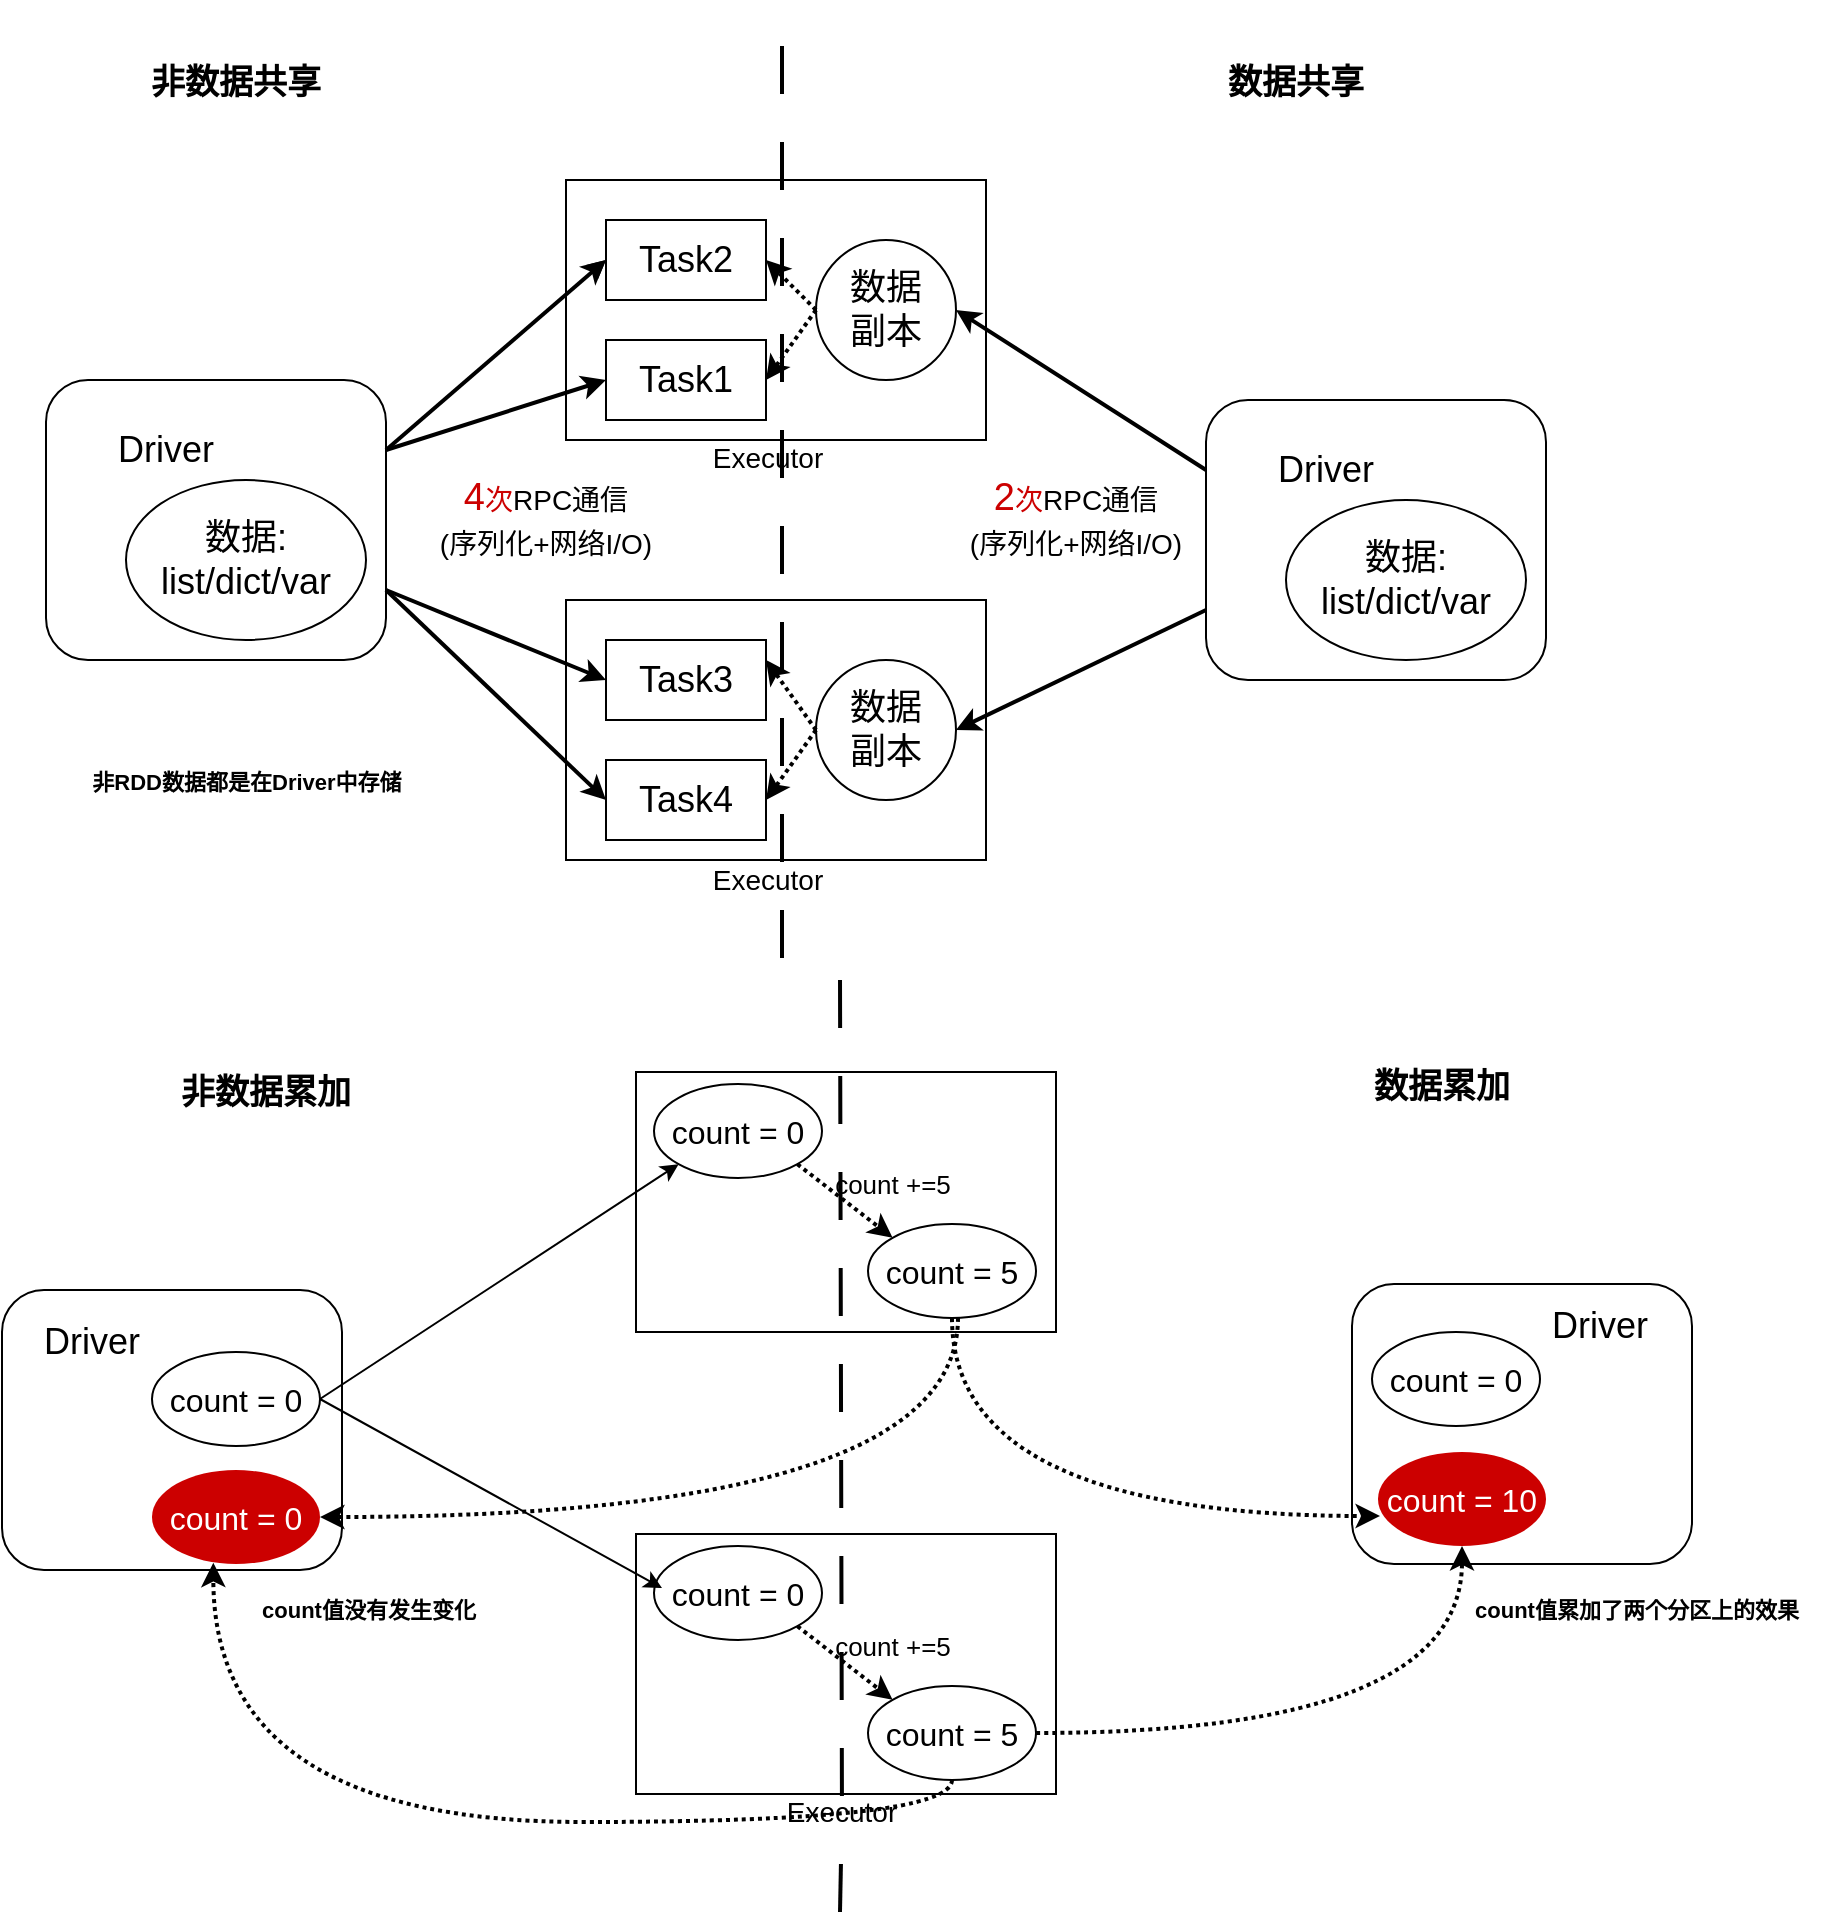 <mxfile version="20.8.20" type="github">
  <diagram name="第 1 页" id="GokOCfFwTutKOHH1MTaB">
    <mxGraphModel dx="1221" dy="649" grid="0" gridSize="10" guides="1" tooltips="1" connect="1" arrows="1" fold="1" page="0" pageScale="1" pageWidth="827" pageHeight="1169" math="0" shadow="0">
      <root>
        <mxCell id="0" />
        <mxCell id="1" parent="0" />
        <mxCell id="_IOqJUJfLBVkN4J41VBG-2" value="" style="rounded=1;whiteSpace=wrap;html=1;" parent="1" vertex="1">
          <mxGeometry x="180" y="230" width="170" height="140" as="geometry" />
        </mxCell>
        <mxCell id="_IOqJUJfLBVkN4J41VBG-3" value="" style="rounded=0;whiteSpace=wrap;html=1;" parent="1" vertex="1">
          <mxGeometry x="440" y="130" width="210" height="130" as="geometry" />
        </mxCell>
        <mxCell id="_IOqJUJfLBVkN4J41VBG-4" value="" style="rounded=0;whiteSpace=wrap;html=1;" parent="1" vertex="1">
          <mxGeometry x="440" y="340" width="210" height="130" as="geometry" />
        </mxCell>
        <mxCell id="_IOqJUJfLBVkN4J41VBG-5" value="&lt;font style=&quot;font-size: 18px;&quot;&gt;Driver&lt;/font&gt;" style="text;html=1;strokeColor=none;fillColor=none;align=center;verticalAlign=middle;whiteSpace=wrap;rounded=0;" parent="1" vertex="1">
          <mxGeometry x="210" y="250" width="60" height="30" as="geometry" />
        </mxCell>
        <mxCell id="_IOqJUJfLBVkN4J41VBG-6" value="Task2" style="rounded=0;whiteSpace=wrap;html=1;fontSize=18;" parent="1" vertex="1">
          <mxGeometry x="460" y="150" width="80" height="40" as="geometry" />
        </mxCell>
        <mxCell id="_IOqJUJfLBVkN4J41VBG-7" value="Task3" style="rounded=0;whiteSpace=wrap;html=1;fontSize=18;" parent="1" vertex="1">
          <mxGeometry x="460" y="360" width="80" height="40" as="geometry" />
        </mxCell>
        <mxCell id="_IOqJUJfLBVkN4J41VBG-8" value="数据&lt;br&gt;副本" style="ellipse;whiteSpace=wrap;html=1;aspect=fixed;fontSize=18;" parent="1" vertex="1">
          <mxGeometry x="565" y="160" width="70" height="70" as="geometry" />
        </mxCell>
        <mxCell id="_IOqJUJfLBVkN4J41VBG-9" value="Task1" style="rounded=0;whiteSpace=wrap;html=1;fontSize=18;" parent="1" vertex="1">
          <mxGeometry x="460" y="210" width="80" height="40" as="geometry" />
        </mxCell>
        <mxCell id="_IOqJUJfLBVkN4J41VBG-10" value="Task4" style="rounded=0;whiteSpace=wrap;html=1;fontSize=18;" parent="1" vertex="1">
          <mxGeometry x="460" y="420" width="80" height="40" as="geometry" />
        </mxCell>
        <mxCell id="_IOqJUJfLBVkN4J41VBG-11" value="数据:&lt;br&gt;list/dict/var" style="ellipse;whiteSpace=wrap;html=1;fontSize=18;" parent="1" vertex="1">
          <mxGeometry x="220" y="280" width="120" height="80" as="geometry" />
        </mxCell>
        <mxCell id="_IOqJUJfLBVkN4J41VBG-12" value="" style="rounded=1;whiteSpace=wrap;html=1;" parent="1" vertex="1">
          <mxGeometry x="760" y="240" width="170" height="140" as="geometry" />
        </mxCell>
        <mxCell id="_IOqJUJfLBVkN4J41VBG-13" value="&lt;font style=&quot;font-size: 18px;&quot;&gt;Driver&lt;/font&gt;" style="text;html=1;strokeColor=none;fillColor=none;align=center;verticalAlign=middle;whiteSpace=wrap;rounded=0;" parent="1" vertex="1">
          <mxGeometry x="790" y="260" width="60" height="30" as="geometry" />
        </mxCell>
        <mxCell id="_IOqJUJfLBVkN4J41VBG-14" value="数据:&lt;br&gt;list/dict/var" style="ellipse;whiteSpace=wrap;html=1;fontSize=18;" parent="1" vertex="1">
          <mxGeometry x="800" y="290" width="120" height="80" as="geometry" />
        </mxCell>
        <mxCell id="_IOqJUJfLBVkN4J41VBG-15" value="" style="endArrow=classic;html=1;rounded=0;fontSize=18;exitX=1;exitY=0.25;exitDx=0;exitDy=0;" parent="1" source="_IOqJUJfLBVkN4J41VBG-2" edge="1">
          <mxGeometry width="50" height="50" relative="1" as="geometry">
            <mxPoint x="410" y="220" as="sourcePoint" />
            <mxPoint x="460" y="170" as="targetPoint" />
          </mxGeometry>
        </mxCell>
        <mxCell id="_IOqJUJfLBVkN4J41VBG-17" value="" style="endArrow=classic;html=1;rounded=0;fontSize=18;exitX=1;exitY=0.25;exitDx=0;exitDy=0;entryX=0;entryY=0.5;entryDx=0;entryDy=0;strokeWidth=2;" parent="1" source="_IOqJUJfLBVkN4J41VBG-2" target="_IOqJUJfLBVkN4J41VBG-9" edge="1">
          <mxGeometry width="50" height="50" relative="1" as="geometry">
            <mxPoint x="350" y="290" as="sourcePoint" />
            <mxPoint x="400" y="240" as="targetPoint" />
          </mxGeometry>
        </mxCell>
        <mxCell id="_IOqJUJfLBVkN4J41VBG-18" value="" style="endArrow=classic;html=1;rounded=0;fontSize=18;exitX=1;exitY=0.25;exitDx=0;exitDy=0;strokeWidth=2;" parent="1" edge="1">
          <mxGeometry width="50" height="50" relative="1" as="geometry">
            <mxPoint x="350" y="265" as="sourcePoint" />
            <mxPoint x="460" y="170" as="targetPoint" />
          </mxGeometry>
        </mxCell>
        <mxCell id="_IOqJUJfLBVkN4J41VBG-20" value="" style="endArrow=classic;html=1;rounded=0;strokeWidth=2;fontSize=18;exitX=1;exitY=0.75;exitDx=0;exitDy=0;entryX=0;entryY=0.5;entryDx=0;entryDy=0;" parent="1" source="_IOqJUJfLBVkN4J41VBG-2" target="_IOqJUJfLBVkN4J41VBG-7" edge="1">
          <mxGeometry width="50" height="50" relative="1" as="geometry">
            <mxPoint x="350" y="400" as="sourcePoint" />
            <mxPoint x="400" y="350" as="targetPoint" />
          </mxGeometry>
        </mxCell>
        <mxCell id="_IOqJUJfLBVkN4J41VBG-21" value="" style="endArrow=classic;html=1;rounded=0;strokeWidth=2;fontSize=18;exitX=1;exitY=0.75;exitDx=0;exitDy=0;entryX=0;entryY=0.5;entryDx=0;entryDy=0;" parent="1" source="_IOqJUJfLBVkN4J41VBG-2" target="_IOqJUJfLBVkN4J41VBG-10" edge="1">
          <mxGeometry width="50" height="50" relative="1" as="geometry">
            <mxPoint x="350" y="540" as="sourcePoint" />
            <mxPoint x="400" y="490" as="targetPoint" />
          </mxGeometry>
        </mxCell>
        <mxCell id="_IOqJUJfLBVkN4J41VBG-22" value="数据&lt;br style=&quot;border-color: var(--border-color);&quot;&gt;副本" style="ellipse;whiteSpace=wrap;html=1;aspect=fixed;fontSize=18;" parent="1" vertex="1">
          <mxGeometry x="565" y="370" width="70" height="70" as="geometry" />
        </mxCell>
        <mxCell id="_IOqJUJfLBVkN4J41VBG-23" value="" style="endArrow=classic;html=1;rounded=0;strokeWidth=2;fontSize=18;exitX=0;exitY=0.25;exitDx=0;exitDy=0;entryX=1;entryY=0.5;entryDx=0;entryDy=0;" parent="1" source="_IOqJUJfLBVkN4J41VBG-12" target="_IOqJUJfLBVkN4J41VBG-8" edge="1">
          <mxGeometry width="50" height="50" relative="1" as="geometry">
            <mxPoint x="780" y="220" as="sourcePoint" />
            <mxPoint x="830" y="170" as="targetPoint" />
          </mxGeometry>
        </mxCell>
        <mxCell id="_IOqJUJfLBVkN4J41VBG-24" value="" style="endArrow=classic;html=1;rounded=0;strokeWidth=2;fontSize=18;exitX=0;exitY=0.75;exitDx=0;exitDy=0;entryX=1;entryY=0.5;entryDx=0;entryDy=0;" parent="1" source="_IOqJUJfLBVkN4J41VBG-12" target="_IOqJUJfLBVkN4J41VBG-22" edge="1">
          <mxGeometry width="50" height="50" relative="1" as="geometry">
            <mxPoint x="900" y="530" as="sourcePoint" />
            <mxPoint x="950" y="480" as="targetPoint" />
          </mxGeometry>
        </mxCell>
        <mxCell id="_IOqJUJfLBVkN4J41VBG-25" value="&lt;font color=&quot;#cc0000&quot; style=&quot;font-size: 19px;&quot;&gt;4&lt;/font&gt;&lt;font style=&quot;font-size: 14px;&quot;&gt;&lt;font color=&quot;#cc0000&quot;&gt;次&lt;/font&gt;RPC通信&lt;br&gt;(序列化+网络I/O)&lt;br&gt;&lt;/font&gt;" style="text;html=1;strokeColor=none;fillColor=none;align=center;verticalAlign=middle;whiteSpace=wrap;rounded=0;fontSize=18;" parent="1" vertex="1">
          <mxGeometry x="370" y="270" width="120" height="60" as="geometry" />
        </mxCell>
        <mxCell id="_IOqJUJfLBVkN4J41VBG-26" value="&lt;font color=&quot;#cc0000&quot; style=&quot;font-size: 19px;&quot;&gt;2&lt;/font&gt;&lt;font style=&quot;font-size: 14px;&quot;&gt;&lt;font color=&quot;#cc0000&quot;&gt;次&lt;/font&gt;RPC通信&lt;br&gt;(序列化+网络I/O)&lt;br&gt;&lt;/font&gt;" style="text;html=1;strokeColor=none;fillColor=none;align=center;verticalAlign=middle;whiteSpace=wrap;rounded=0;fontSize=18;" parent="1" vertex="1">
          <mxGeometry x="635" y="270" width="120" height="60" as="geometry" />
        </mxCell>
        <mxCell id="_IOqJUJfLBVkN4J41VBG-28" value="" style="endArrow=classic;html=1;rounded=0;strokeWidth=2;fontSize=19;fontColor=#CC0000;exitX=0;exitY=0.5;exitDx=0;exitDy=0;entryX=1;entryY=0.5;entryDx=0;entryDy=0;dashed=1;dashPattern=1 1;" parent="1" source="_IOqJUJfLBVkN4J41VBG-8" target="_IOqJUJfLBVkN4J41VBG-9" edge="1">
          <mxGeometry width="50" height="50" relative="1" as="geometry">
            <mxPoint x="553" y="134" as="sourcePoint" />
            <mxPoint x="603" y="84" as="targetPoint" />
          </mxGeometry>
        </mxCell>
        <mxCell id="_IOqJUJfLBVkN4J41VBG-29" value="" style="endArrow=classic;html=1;rounded=0;strokeWidth=2;fontSize=19;fontColor=#CC0000;exitX=0;exitY=0.5;exitDx=0;exitDy=0;entryX=1;entryY=0.5;entryDx=0;entryDy=0;dashed=1;dashPattern=1 1;" parent="1" source="_IOqJUJfLBVkN4J41VBG-8" target="_IOqJUJfLBVkN4J41VBG-6" edge="1">
          <mxGeometry width="50" height="50" relative="1" as="geometry">
            <mxPoint x="623" y="108" as="sourcePoint" />
            <mxPoint x="673" y="58" as="targetPoint" />
          </mxGeometry>
        </mxCell>
        <mxCell id="_IOqJUJfLBVkN4J41VBG-30" value="" style="endArrow=classic;html=1;rounded=0;dashed=1;dashPattern=1 1;strokeWidth=2;fontSize=19;fontColor=#CC0000;exitX=0;exitY=0.5;exitDx=0;exitDy=0;entryX=1;entryY=0.25;entryDx=0;entryDy=0;" parent="1" source="_IOqJUJfLBVkN4J41VBG-22" target="_IOqJUJfLBVkN4J41VBG-7" edge="1">
          <mxGeometry width="50" height="50" relative="1" as="geometry">
            <mxPoint x="553" y="346" as="sourcePoint" />
            <mxPoint x="603" y="296" as="targetPoint" />
          </mxGeometry>
        </mxCell>
        <mxCell id="_IOqJUJfLBVkN4J41VBG-31" value="" style="endArrow=classic;html=1;rounded=0;dashed=1;dashPattern=1 1;strokeWidth=2;fontSize=19;fontColor=#CC0000;exitX=0;exitY=0.5;exitDx=0;exitDy=0;entryX=1;entryY=0.5;entryDx=0;entryDy=0;" parent="1" source="_IOqJUJfLBVkN4J41VBG-22" target="_IOqJUJfLBVkN4J41VBG-10" edge="1">
          <mxGeometry width="50" height="50" relative="1" as="geometry">
            <mxPoint x="651" y="584" as="sourcePoint" />
            <mxPoint x="701" y="534" as="targetPoint" />
          </mxGeometry>
        </mxCell>
        <mxCell id="_IOqJUJfLBVkN4J41VBG-32" value="&lt;font style=&quot;font-size: 14px;&quot; color=&quot;#000000&quot;&gt;Executor&lt;/font&gt;" style="text;html=1;strokeColor=none;fillColor=none;align=center;verticalAlign=middle;whiteSpace=wrap;rounded=0;fontSize=19;fontColor=#CC0000;" parent="1" vertex="1">
          <mxGeometry x="511" y="253" width="60" height="30" as="geometry" />
        </mxCell>
        <mxCell id="_IOqJUJfLBVkN4J41VBG-33" value="&lt;font style=&quot;font-size: 14px;&quot; color=&quot;#000000&quot;&gt;Executor&lt;/font&gt;" style="text;html=1;strokeColor=none;fillColor=none;align=center;verticalAlign=middle;whiteSpace=wrap;rounded=0;fontSize=19;fontColor=#CC0000;" parent="1" vertex="1">
          <mxGeometry x="511" y="464" width="60" height="30" as="geometry" />
        </mxCell>
        <mxCell id="_IOqJUJfLBVkN4J41VBG-34" value="&lt;b&gt;非RDD数据都是在Driver中存储&lt;/b&gt;" style="text;html=1;strokeColor=none;fillColor=none;align=center;verticalAlign=middle;whiteSpace=wrap;rounded=0;fontSize=11;fontColor=#000000;" parent="1" vertex="1">
          <mxGeometry x="178.5" y="416" width="203" height="30" as="geometry" />
        </mxCell>
        <mxCell id="_IOqJUJfLBVkN4J41VBG-35" value="" style="endArrow=none;dashed=1;html=1;dashPattern=12 12;strokeWidth=2;rounded=0;fontSize=11;fontColor=#808080;" parent="1" edge="1">
          <mxGeometry width="50" height="50" relative="1" as="geometry">
            <mxPoint x="548" y="519" as="sourcePoint" />
            <mxPoint x="548" y="41" as="targetPoint" />
          </mxGeometry>
        </mxCell>
        <mxCell id="_IOqJUJfLBVkN4J41VBG-36" value="&lt;b&gt;&lt;font style=&quot;font-size: 17px;&quot;&gt;非数据共享&lt;/font&gt;&lt;/b&gt;" style="text;html=1;strokeColor=none;fillColor=none;align=center;verticalAlign=middle;whiteSpace=wrap;rounded=0;fontSize=11;fontColor=#000000;" parent="1" vertex="1">
          <mxGeometry x="230" y="67" width="90" height="30" as="geometry" />
        </mxCell>
        <mxCell id="_IOqJUJfLBVkN4J41VBG-37" value="&lt;b&gt;&lt;font style=&quot;font-size: 17px;&quot;&gt;数据共享&lt;/font&gt;&lt;/b&gt;" style="text;html=1;strokeColor=none;fillColor=none;align=center;verticalAlign=middle;whiteSpace=wrap;rounded=0;fontSize=11;fontColor=#000000;" parent="1" vertex="1">
          <mxGeometry x="760" y="67" width="90" height="30" as="geometry" />
        </mxCell>
        <mxCell id="jmqK1qNjvdKPndWhr8Op-1" value="" style="rounded=1;whiteSpace=wrap;html=1;" vertex="1" parent="1">
          <mxGeometry x="158" y="685" width="170" height="140" as="geometry" />
        </mxCell>
        <mxCell id="jmqK1qNjvdKPndWhr8Op-2" value="&lt;font style=&quot;font-size: 18px;&quot;&gt;Driver&lt;/font&gt;" style="text;html=1;strokeColor=none;fillColor=none;align=center;verticalAlign=middle;whiteSpace=wrap;rounded=0;" vertex="1" parent="1">
          <mxGeometry x="173" y="696" width="60" height="30" as="geometry" />
        </mxCell>
        <mxCell id="jmqK1qNjvdKPndWhr8Op-3" value="count = 0" style="ellipse;whiteSpace=wrap;html=1;fontSize=16;" vertex="1" parent="1">
          <mxGeometry x="233" y="716" width="84" height="47" as="geometry" />
        </mxCell>
        <mxCell id="jmqK1qNjvdKPndWhr8Op-4" value="&lt;font color=&quot;#ffffff&quot;&gt;count = 0&lt;/font&gt;" style="ellipse;whiteSpace=wrap;html=1;fontSize=16;strokeColor=none;fillColor=#CC0000;" vertex="1" parent="1">
          <mxGeometry x="233" y="775" width="84" height="47" as="geometry" />
        </mxCell>
        <mxCell id="jmqK1qNjvdKPndWhr8Op-5" value="" style="rounded=0;whiteSpace=wrap;html=1;" vertex="1" parent="1">
          <mxGeometry x="475" y="576" width="210" height="130" as="geometry" />
        </mxCell>
        <mxCell id="jmqK1qNjvdKPndWhr8Op-14" style="rounded=0;orthogonalLoop=1;jettySize=auto;html=1;exitX=1;exitY=1;exitDx=0;exitDy=0;entryX=0;entryY=0;entryDx=0;entryDy=0;fontSize=16;dashed=1;dashPattern=1 1;strokeWidth=2;" edge="1" parent="1" source="jmqK1qNjvdKPndWhr8Op-7" target="jmqK1qNjvdKPndWhr8Op-8">
          <mxGeometry relative="1" as="geometry" />
        </mxCell>
        <mxCell id="jmqK1qNjvdKPndWhr8Op-7" value="count = 0" style="ellipse;whiteSpace=wrap;html=1;fontSize=16;" vertex="1" parent="1">
          <mxGeometry x="484" y="582" width="84" height="47" as="geometry" />
        </mxCell>
        <mxCell id="jmqK1qNjvdKPndWhr8Op-29" style="edgeStyle=orthogonalEdgeStyle;curved=1;rounded=0;orthogonalLoop=1;jettySize=auto;html=1;entryX=1;entryY=0.5;entryDx=0;entryDy=0;dashed=1;dashPattern=1 1;strokeWidth=2;fontSize=13;" edge="1" parent="1" source="jmqK1qNjvdKPndWhr8Op-8" target="jmqK1qNjvdKPndWhr8Op-4">
          <mxGeometry relative="1" as="geometry">
            <Array as="points">
              <mxPoint x="636" y="799" />
            </Array>
          </mxGeometry>
        </mxCell>
        <mxCell id="jmqK1qNjvdKPndWhr8Op-8" value="count = 5" style="ellipse;whiteSpace=wrap;html=1;fontSize=16;" vertex="1" parent="1">
          <mxGeometry x="591" y="652" width="84" height="47" as="geometry" />
        </mxCell>
        <mxCell id="jmqK1qNjvdKPndWhr8Op-12" value="" style="endArrow=classic;html=1;rounded=0;fontSize=16;exitX=1;exitY=0.5;exitDx=0;exitDy=0;entryX=0;entryY=1;entryDx=0;entryDy=0;" edge="1" parent="1" source="jmqK1qNjvdKPndWhr8Op-3" target="jmqK1qNjvdKPndWhr8Op-7">
          <mxGeometry width="50" height="50" relative="1" as="geometry">
            <mxPoint x="352" y="758" as="sourcePoint" />
            <mxPoint x="402" y="708" as="targetPoint" />
          </mxGeometry>
        </mxCell>
        <mxCell id="jmqK1qNjvdKPndWhr8Op-16" value="count +=5" style="text;html=1;strokeColor=none;fillColor=none;align=center;verticalAlign=middle;whiteSpace=wrap;rounded=0;fontSize=13;" vertex="1" parent="1">
          <mxGeometry x="560" y="617" width="87" height="30" as="geometry" />
        </mxCell>
        <mxCell id="jmqK1qNjvdKPndWhr8Op-22" value="" style="rounded=0;whiteSpace=wrap;html=1;" vertex="1" parent="1">
          <mxGeometry x="475" y="807" width="210" height="130" as="geometry" />
        </mxCell>
        <mxCell id="jmqK1qNjvdKPndWhr8Op-23" style="rounded=0;orthogonalLoop=1;jettySize=auto;html=1;exitX=1;exitY=1;exitDx=0;exitDy=0;entryX=0;entryY=0;entryDx=0;entryDy=0;fontSize=16;dashed=1;dashPattern=1 1;strokeWidth=2;" edge="1" source="jmqK1qNjvdKPndWhr8Op-24" target="jmqK1qNjvdKPndWhr8Op-25" parent="1">
          <mxGeometry relative="1" as="geometry" />
        </mxCell>
        <mxCell id="jmqK1qNjvdKPndWhr8Op-24" value="count = 0" style="ellipse;whiteSpace=wrap;html=1;fontSize=16;" vertex="1" parent="1">
          <mxGeometry x="484" y="813" width="84" height="47" as="geometry" />
        </mxCell>
        <mxCell id="jmqK1qNjvdKPndWhr8Op-28" style="edgeStyle=orthogonalEdgeStyle;rounded=0;orthogonalLoop=1;jettySize=auto;html=1;entryX=0.365;entryY=0.986;entryDx=0;entryDy=0;entryPerimeter=0;dashed=1;dashPattern=1 1;strokeWidth=2;fontSize=13;curved=1;" edge="1" parent="1" source="jmqK1qNjvdKPndWhr8Op-25" target="jmqK1qNjvdKPndWhr8Op-4">
          <mxGeometry relative="1" as="geometry">
            <Array as="points">
              <mxPoint x="633" y="951" />
              <mxPoint x="264" y="951" />
            </Array>
          </mxGeometry>
        </mxCell>
        <mxCell id="jmqK1qNjvdKPndWhr8Op-25" value="count = 5" style="ellipse;whiteSpace=wrap;html=1;fontSize=16;" vertex="1" parent="1">
          <mxGeometry x="591" y="883" width="84" height="47" as="geometry" />
        </mxCell>
        <mxCell id="jmqK1qNjvdKPndWhr8Op-26" value="count +=5" style="text;html=1;strokeColor=none;fillColor=none;align=center;verticalAlign=middle;whiteSpace=wrap;rounded=0;fontSize=13;" vertex="1" parent="1">
          <mxGeometry x="560" y="848" width="87" height="30" as="geometry" />
        </mxCell>
        <mxCell id="jmqK1qNjvdKPndWhr8Op-13" value="" style="endArrow=classic;html=1;rounded=0;fontSize=16;exitX=1;exitY=0.5;exitDx=0;exitDy=0;" edge="1" parent="1" source="jmqK1qNjvdKPndWhr8Op-3">
          <mxGeometry width="50" height="50" relative="1" as="geometry">
            <mxPoint x="416" y="779" as="sourcePoint" />
            <mxPoint x="488" y="834" as="targetPoint" />
          </mxGeometry>
        </mxCell>
        <mxCell id="jmqK1qNjvdKPndWhr8Op-30" value="" style="rounded=1;whiteSpace=wrap;html=1;" vertex="1" parent="1">
          <mxGeometry x="833" y="682" width="170" height="140" as="geometry" />
        </mxCell>
        <mxCell id="jmqK1qNjvdKPndWhr8Op-31" value="&lt;font style=&quot;font-size: 18px;&quot;&gt;Driver&lt;/font&gt;" style="text;html=1;strokeColor=none;fillColor=none;align=center;verticalAlign=middle;whiteSpace=wrap;rounded=0;" vertex="1" parent="1">
          <mxGeometry x="927" y="688" width="60" height="30" as="geometry" />
        </mxCell>
        <mxCell id="jmqK1qNjvdKPndWhr8Op-32" value="count = 0" style="ellipse;whiteSpace=wrap;html=1;fontSize=16;" vertex="1" parent="1">
          <mxGeometry x="843" y="706" width="84" height="47" as="geometry" />
        </mxCell>
        <mxCell id="jmqK1qNjvdKPndWhr8Op-33" value="&lt;font color=&quot;#ffffff&quot;&gt;count = 10&lt;/font&gt;" style="ellipse;whiteSpace=wrap;html=1;fontSize=16;strokeColor=none;fillColor=#CC0000;" vertex="1" parent="1">
          <mxGeometry x="846" y="766" width="84" height="47" as="geometry" />
        </mxCell>
        <mxCell id="jmqK1qNjvdKPndWhr8Op-34" style="edgeStyle=orthogonalEdgeStyle;curved=1;rounded=0;orthogonalLoop=1;jettySize=auto;html=1;exitX=0.5;exitY=1;exitDx=0;exitDy=0;entryX=0.012;entryY=0.681;entryDx=0;entryDy=0;entryPerimeter=0;dashed=1;dashPattern=1 1;strokeWidth=2;fontSize=13;fontColor=#FFFFFF;" edge="1" parent="1" source="jmqK1qNjvdKPndWhr8Op-8" target="jmqK1qNjvdKPndWhr8Op-33">
          <mxGeometry relative="1" as="geometry" />
        </mxCell>
        <mxCell id="jmqK1qNjvdKPndWhr8Op-35" style="edgeStyle=orthogonalEdgeStyle;curved=1;rounded=0;orthogonalLoop=1;jettySize=auto;html=1;exitX=1;exitY=0.5;exitDx=0;exitDy=0;entryX=0.5;entryY=1;entryDx=0;entryDy=0;dashed=1;dashPattern=1 1;strokeWidth=2;fontSize=13;fontColor=#FFFFFF;" edge="1" parent="1" source="jmqK1qNjvdKPndWhr8Op-25" target="jmqK1qNjvdKPndWhr8Op-33">
          <mxGeometry relative="1" as="geometry" />
        </mxCell>
        <mxCell id="jmqK1qNjvdKPndWhr8Op-36" value="" style="endArrow=none;dashed=1;html=1;dashPattern=12 12;strokeWidth=2;rounded=0;fontSize=11;fontColor=#808080;startArrow=none;" edge="1" parent="1">
          <mxGeometry width="50" height="50" relative="1" as="geometry">
            <mxPoint x="577.965" y="938" as="sourcePoint" />
            <mxPoint x="577" y="526" as="targetPoint" />
          </mxGeometry>
        </mxCell>
        <mxCell id="jmqK1qNjvdKPndWhr8Op-37" value="&lt;b&gt;&lt;font style=&quot;font-size: 17px;&quot;&gt;数据累加&lt;/font&gt;&lt;/b&gt;" style="text;html=1;strokeColor=none;fillColor=none;align=center;verticalAlign=middle;whiteSpace=wrap;rounded=0;fontSize=11;fontColor=#000000;" vertex="1" parent="1">
          <mxGeometry x="833" y="569" width="90" height="30" as="geometry" />
        </mxCell>
        <mxCell id="jmqK1qNjvdKPndWhr8Op-38" value="&lt;b&gt;&lt;font style=&quot;font-size: 17px;&quot;&gt;非数据累加&lt;/font&gt;&lt;/b&gt;" style="text;html=1;strokeColor=none;fillColor=none;align=center;verticalAlign=middle;whiteSpace=wrap;rounded=0;fontSize=11;fontColor=#000000;" vertex="1" parent="1">
          <mxGeometry x="245" y="572" width="90" height="30" as="geometry" />
        </mxCell>
        <mxCell id="jmqK1qNjvdKPndWhr8Op-40" value="&lt;b&gt;count值没有发生变化&lt;/b&gt;" style="text;html=1;strokeColor=none;fillColor=none;align=center;verticalAlign=middle;whiteSpace=wrap;rounded=0;fontSize=11;fontColor=#000000;" vertex="1" parent="1">
          <mxGeometry x="240" y="830" width="203" height="30" as="geometry" />
        </mxCell>
        <mxCell id="jmqK1qNjvdKPndWhr8Op-41" value="&lt;b&gt;count值累加了两个分区上的效果&lt;/b&gt;" style="text;html=1;strokeColor=none;fillColor=none;align=center;verticalAlign=middle;whiteSpace=wrap;rounded=0;fontSize=11;fontColor=#000000;" vertex="1" parent="1">
          <mxGeometry x="874" y="830" width="203" height="30" as="geometry" />
        </mxCell>
        <mxCell id="jmqK1qNjvdKPndWhr8Op-43" value="" style="endArrow=none;dashed=1;html=1;dashPattern=12 12;strokeWidth=2;rounded=0;fontSize=11;fontColor=#808080;" edge="1" parent="1" target="jmqK1qNjvdKPndWhr8Op-42">
          <mxGeometry width="50" height="50" relative="1" as="geometry">
            <mxPoint x="577" y="996" as="sourcePoint" />
            <mxPoint x="577" y="518" as="targetPoint" />
          </mxGeometry>
        </mxCell>
        <mxCell id="jmqK1qNjvdKPndWhr8Op-42" value="&lt;font style=&quot;font-size: 14px;&quot; color=&quot;#000000&quot;&gt;Executor&lt;/font&gt;" style="text;html=1;strokeColor=none;fillColor=none;align=center;verticalAlign=middle;whiteSpace=wrap;rounded=0;fontSize=19;fontColor=#CC0000;" vertex="1" parent="1">
          <mxGeometry x="548" y="930" width="60" height="30" as="geometry" />
        </mxCell>
      </root>
    </mxGraphModel>
  </diagram>
</mxfile>
